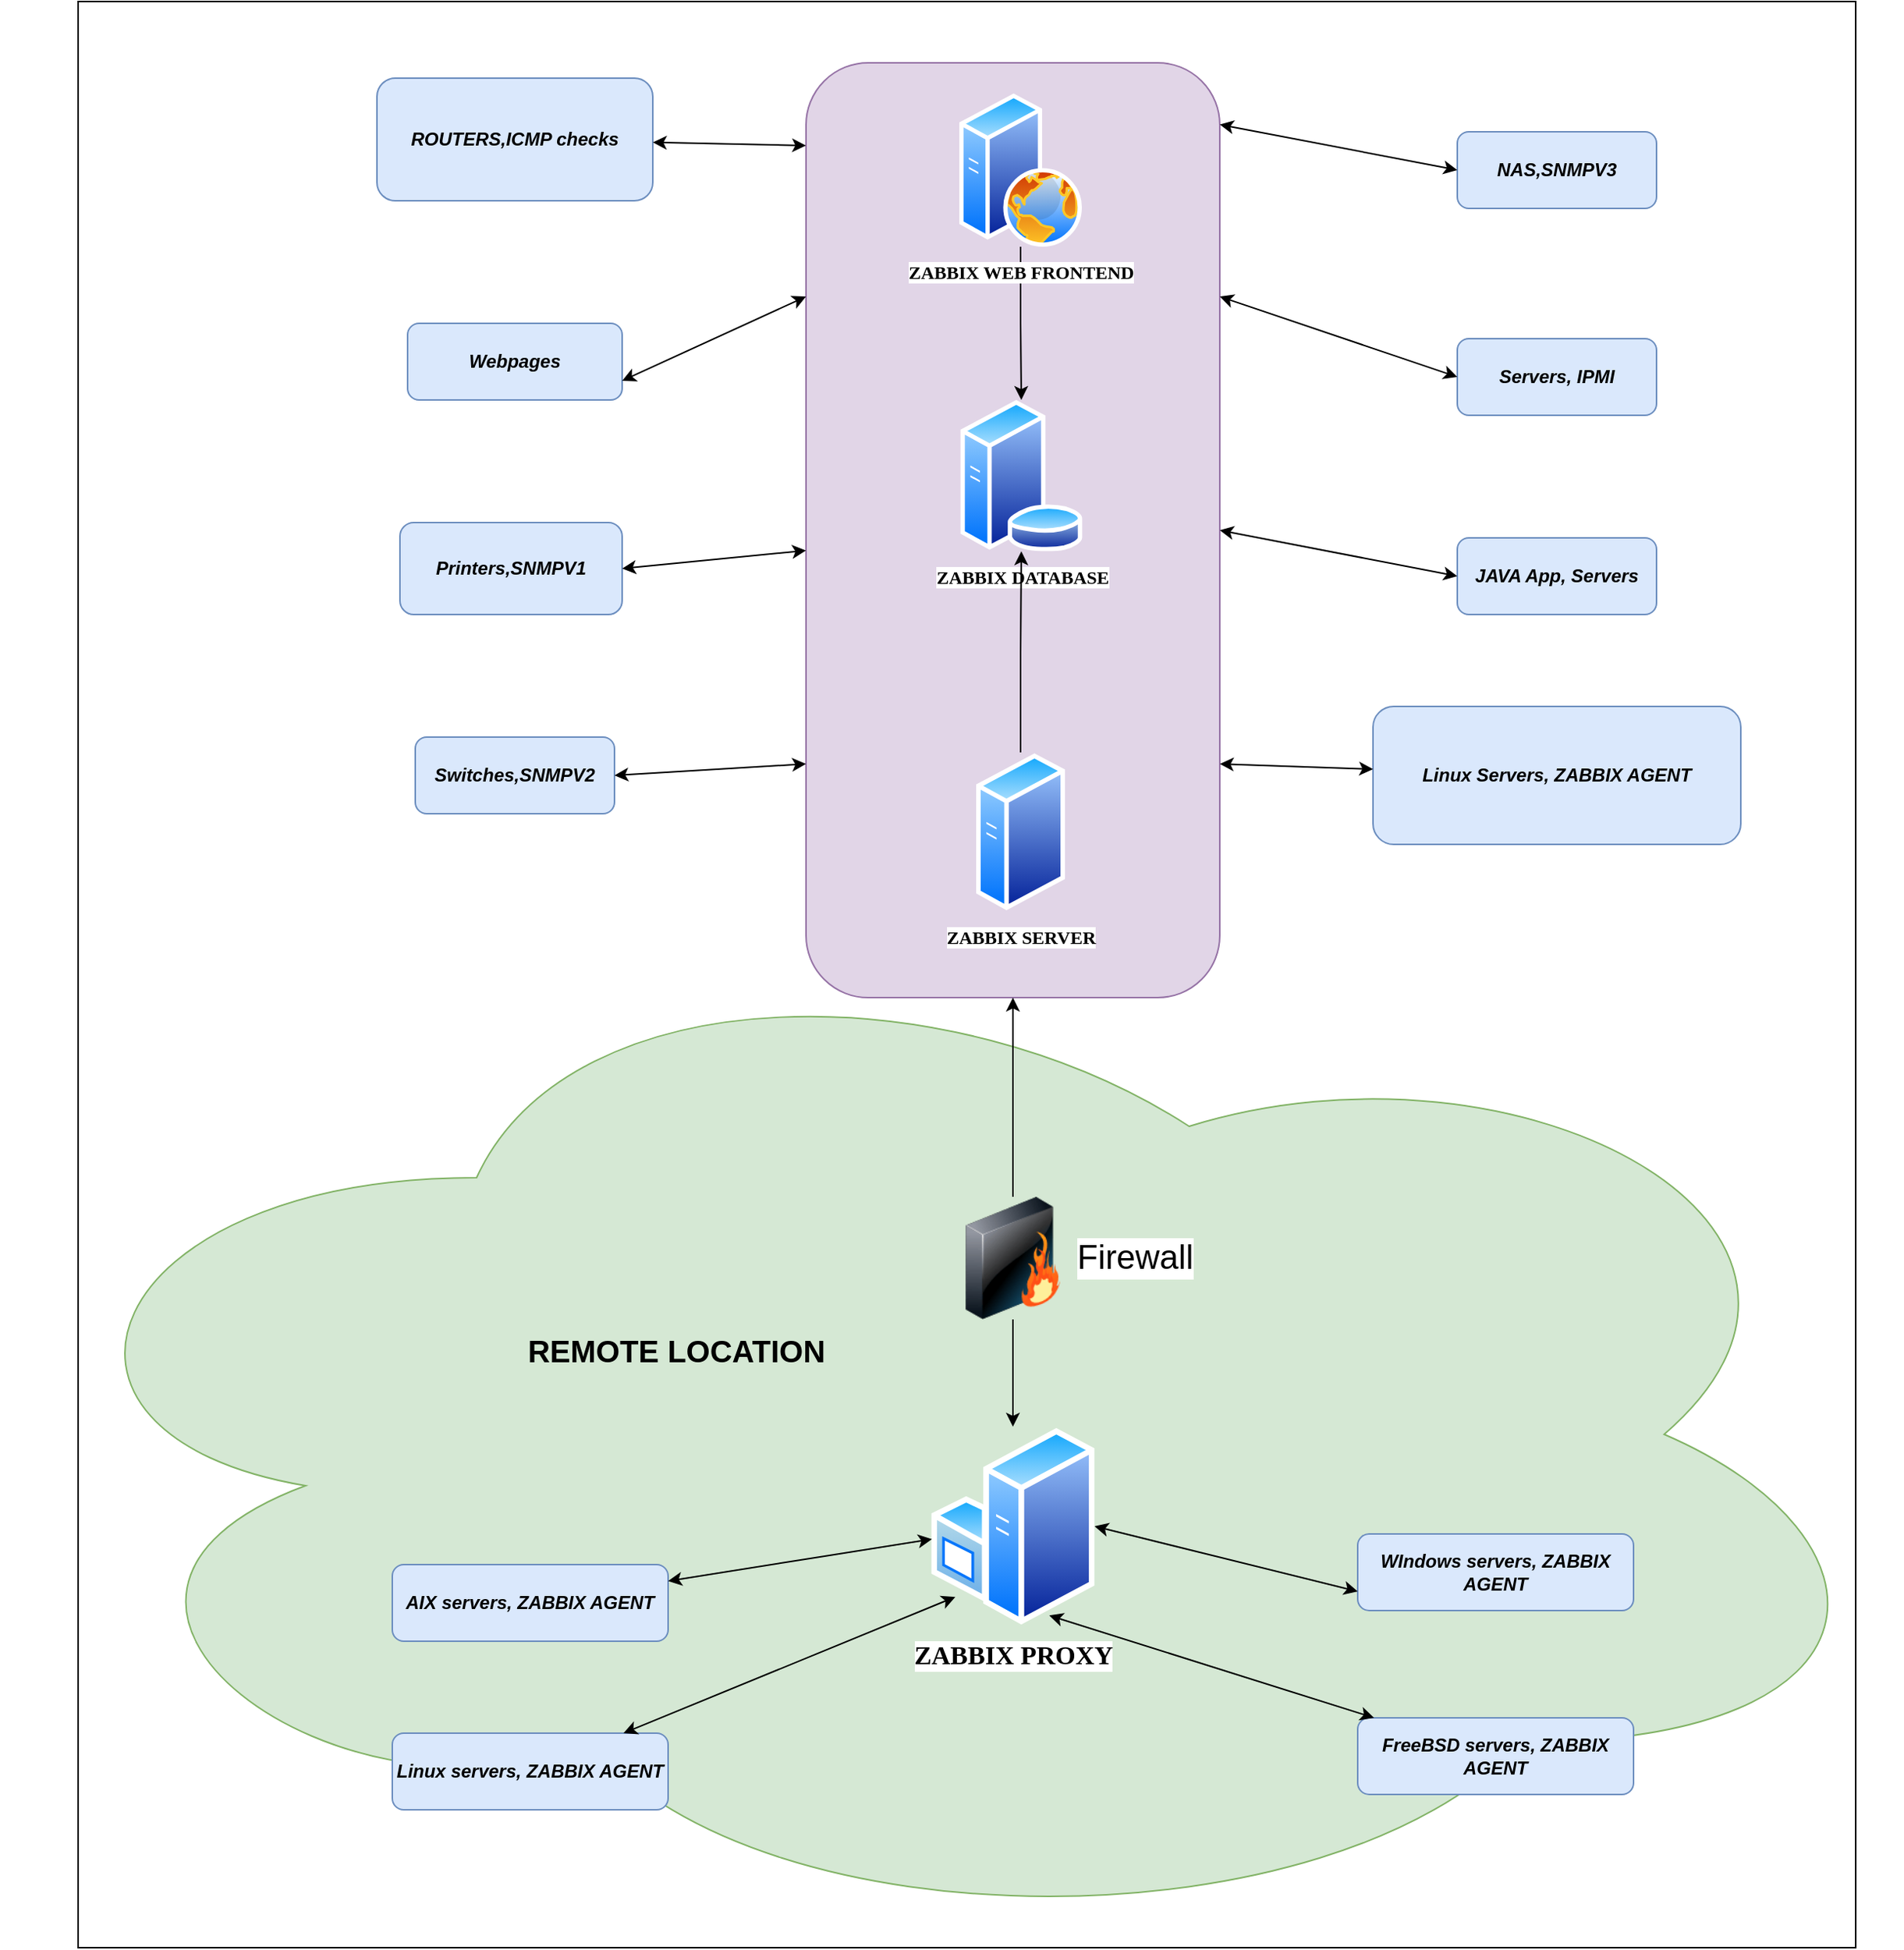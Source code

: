 <mxfile version="13.6.4" type="github">
  <diagram name="Page-1" id="55a83fd1-7818-8e21-69c5-c3457e3827bb">
    <mxGraphModel dx="2559" dy="709" grid="1" gridSize="10" guides="1" tooltips="1" connect="1" arrows="1" fold="1" page="1" pageScale="1" pageWidth="1100" pageHeight="850" background="#ffffff" math="0" shadow="0">
      <root>
        <mxCell id="0" />
        <mxCell id="1" parent="0" />
        <mxCell id="SQDe0ABxg7kSBVtk6bbi-65" value="" style="rounded=0;whiteSpace=wrap;html=1;" vertex="1" parent="1">
          <mxGeometry x="-90" y="140" width="1160" height="1270" as="geometry" />
        </mxCell>
        <mxCell id="SQDe0ABxg7kSBVtk6bbi-36" value="" style="ellipse;shape=cloud;whiteSpace=wrap;html=1;fillColor=#d5e8d4;strokeColor=#82b366;" vertex="1" parent="1">
          <mxGeometry x="-140" y="740" width="1240" height="670" as="geometry" />
        </mxCell>
        <mxCell id="SQDe0ABxg7kSBVtk6bbi-9" value="" style="rounded=1;whiteSpace=wrap;html=1;fillColor=#e1d5e7;strokeColor=#9673a6;" vertex="1" parent="1">
          <mxGeometry x="385" y="180" width="270" height="610" as="geometry" />
        </mxCell>
        <mxCell id="SQDe0ABxg7kSBVtk6bbi-33" style="edgeStyle=orthogonalEdgeStyle;rounded=0;orthogonalLoop=1;jettySize=auto;html=1;entryX=0.5;entryY=1;entryDx=0;entryDy=0;" edge="1" parent="1" source="69ecfefc5c41e42c-3" target="SQDe0ABxg7kSBVtk6bbi-9">
          <mxGeometry relative="1" as="geometry" />
        </mxCell>
        <mxCell id="SQDe0ABxg7kSBVtk6bbi-64" style="edgeStyle=orthogonalEdgeStyle;rounded=0;orthogonalLoop=1;jettySize=auto;html=1;" edge="1" parent="1" source="69ecfefc5c41e42c-3" target="SQDe0ABxg7kSBVtk6bbi-37">
          <mxGeometry relative="1" as="geometry" />
        </mxCell>
        <mxCell id="69ecfefc5c41e42c-3" value="Firewall" style="image;html=1;labelBackgroundColor=#ffffff;image=img/lib/clip_art/networking/Firewall_128x128.png;rounded=1;shadow=0;comic=0;strokeWidth=2;fontSize=22;labelPosition=right;verticalLabelPosition=middle;align=left;verticalAlign=middle;" parent="1" vertex="1">
          <mxGeometry x="480" y="920" width="80" height="80" as="geometry" />
        </mxCell>
        <mxCell id="SQDe0ABxg7kSBVtk6bbi-4" value="" style="edgeStyle=orthogonalEdgeStyle;rounded=0;orthogonalLoop=1;jettySize=auto;html=1;" edge="1" parent="1" source="SQDe0ABxg7kSBVtk6bbi-1" target="SQDe0ABxg7kSBVtk6bbi-2">
          <mxGeometry relative="1" as="geometry" />
        </mxCell>
        <mxCell id="SQDe0ABxg7kSBVtk6bbi-1" value="&lt;font face=&quot;Verdana&quot;&gt;&lt;b&gt;ZABBIX WEB FRONTEND&lt;br&gt;&lt;/b&gt;&lt;/font&gt;" style="aspect=fixed;perimeter=ellipsePerimeter;html=1;align=center;shadow=0;dashed=0;spacingTop=3;image;image=img/lib/active_directory/web_server.svg;" vertex="1" parent="1">
          <mxGeometry x="485" y="200" width="80" height="100" as="geometry" />
        </mxCell>
        <mxCell id="SQDe0ABxg7kSBVtk6bbi-2" value="&lt;b&gt;&lt;font face=&quot;Verdana&quot;&gt;ZABBIX DATABASE&lt;br&gt;&lt;/font&gt;&lt;/b&gt;" style="aspect=fixed;perimeter=ellipsePerimeter;html=1;align=center;shadow=0;dashed=0;spacingTop=3;image;image=img/lib/active_directory/database_server.svg;" vertex="1" parent="1">
          <mxGeometry x="485" y="400" width="81" height="98.78" as="geometry" />
        </mxCell>
        <mxCell id="SQDe0ABxg7kSBVtk6bbi-8" style="edgeStyle=orthogonalEdgeStyle;rounded=0;orthogonalLoop=1;jettySize=auto;html=1;" edge="1" parent="1" source="SQDe0ABxg7kSBVtk6bbi-5" target="SQDe0ABxg7kSBVtk6bbi-2">
          <mxGeometry relative="1" as="geometry" />
        </mxCell>
        <mxCell id="SQDe0ABxg7kSBVtk6bbi-5" value="&lt;font face=&quot;Verdana&quot;&gt;&lt;b&gt;ZABBIX SERVER&lt;br&gt;&lt;/b&gt;&lt;/font&gt;" style="aspect=fixed;perimeter=ellipsePerimeter;html=1;align=center;shadow=0;dashed=0;spacingTop=3;image;image=img/lib/active_directory/generic_server.svg;" vertex="1" parent="1">
          <mxGeometry x="496" y="630" width="58" height="103.57" as="geometry" />
        </mxCell>
        <mxCell id="SQDe0ABxg7kSBVtk6bbi-11" value="&lt;b&gt;&lt;i&gt;ROUTERS,ICMP checks&lt;br&gt;&lt;/i&gt;&lt;/b&gt;" style="rounded=1;whiteSpace=wrap;html=1;fillColor=#dae8fc;strokeColor=#6c8ebf;" vertex="1" parent="1">
          <mxGeometry x="105" y="190" width="180" height="80" as="geometry" />
        </mxCell>
        <mxCell id="SQDe0ABxg7kSBVtk6bbi-12" value="&lt;i&gt;&lt;b&gt;Webpages&lt;/b&gt;&lt;/i&gt;" style="rounded=1;whiteSpace=wrap;html=1;fillColor=#dae8fc;strokeColor=#6c8ebf;" vertex="1" parent="1">
          <mxGeometry x="125" y="350" width="140" height="50" as="geometry" />
        </mxCell>
        <mxCell id="SQDe0ABxg7kSBVtk6bbi-17" value="&lt;i&gt;&lt;b&gt;Printers,SNMPV1&lt;/b&gt;&lt;/i&gt;" style="rounded=1;whiteSpace=wrap;html=1;fillColor=#dae8fc;strokeColor=#6c8ebf;" vertex="1" parent="1">
          <mxGeometry x="120" y="480" width="145" height="60" as="geometry" />
        </mxCell>
        <mxCell id="SQDe0ABxg7kSBVtk6bbi-19" value="&lt;i&gt;&lt;b&gt;Switches,SNMPV2&lt;/b&gt;&lt;/i&gt;" style="rounded=1;whiteSpace=wrap;html=1;fillColor=#dae8fc;strokeColor=#6c8ebf;" vertex="1" parent="1">
          <mxGeometry x="130" y="620" width="130" height="50" as="geometry" />
        </mxCell>
        <mxCell id="SQDe0ABxg7kSBVtk6bbi-20" value="&lt;i&gt;&lt;b&gt;NAS,SNMPV3&lt;/b&gt;&lt;/i&gt;" style="rounded=1;whiteSpace=wrap;html=1;fillColor=#dae8fc;strokeColor=#6c8ebf;" vertex="1" parent="1">
          <mxGeometry x="810" y="225" width="130" height="50" as="geometry" />
        </mxCell>
        <mxCell id="SQDe0ABxg7kSBVtk6bbi-21" value="&lt;i&gt;&lt;b&gt;Servers, IPMI&lt;br&gt;&lt;/b&gt;&lt;/i&gt;" style="rounded=1;whiteSpace=wrap;html=1;fillColor=#dae8fc;strokeColor=#6c8ebf;" vertex="1" parent="1">
          <mxGeometry x="810" y="360" width="130" height="50" as="geometry" />
        </mxCell>
        <mxCell id="SQDe0ABxg7kSBVtk6bbi-22" value="&lt;i&gt;&lt;b&gt;JAVA App, Servers&lt;br&gt;&lt;/b&gt;&lt;/i&gt;" style="rounded=1;whiteSpace=wrap;html=1;fillColor=#dae8fc;strokeColor=#6c8ebf;" vertex="1" parent="1">
          <mxGeometry x="810" y="490" width="130" height="50" as="geometry" />
        </mxCell>
        <mxCell id="SQDe0ABxg7kSBVtk6bbi-23" value="&lt;i&gt;&lt;b&gt;Linux Servers, ZABBIX AGENT&lt;br&gt;&lt;/b&gt;&lt;/i&gt;" style="rounded=1;whiteSpace=wrap;html=1;fillColor=#dae8fc;strokeColor=#6c8ebf;" vertex="1" parent="1">
          <mxGeometry x="755" y="600" width="240" height="90" as="geometry" />
        </mxCell>
        <mxCell id="SQDe0ABxg7kSBVtk6bbi-37" value="&lt;font style=&quot;font-size: 17px&quot; face=&quot;Verdana&quot;&gt;&lt;b&gt;ZABBIX PROXY&lt;br&gt;&lt;/b&gt;&lt;/font&gt;" style="aspect=fixed;perimeter=ellipsePerimeter;html=1;align=center;shadow=0;dashed=0;spacingTop=3;image;image=img/lib/active_directory/windows_server.svg;" vertex="1" parent="1">
          <mxGeometry x="466.7" y="1070" width="106.6" height="130" as="geometry" />
        </mxCell>
        <mxCell id="SQDe0ABxg7kSBVtk6bbi-38" value="&lt;font style=&quot;font-size: 20px&quot;&gt;&lt;b&gt;REMOTE LOCATION&lt;br&gt;&lt;/b&gt;&lt;/font&gt;" style="text;html=1;align=center;verticalAlign=middle;resizable=0;points=[];autosize=1;" vertex="1" parent="1">
          <mxGeometry x="195" y="1010" width="210" height="20" as="geometry" />
        </mxCell>
        <mxCell id="SQDe0ABxg7kSBVtk6bbi-39" value="&lt;i&gt;&lt;b&gt;AIX servers, ZABBIX AGENT&lt;br&gt;&lt;/b&gt;&lt;/i&gt;" style="rounded=1;whiteSpace=wrap;html=1;fillColor=#dae8fc;strokeColor=#6c8ebf;" vertex="1" parent="1">
          <mxGeometry x="115" y="1160" width="180" height="50" as="geometry" />
        </mxCell>
        <mxCell id="SQDe0ABxg7kSBVtk6bbi-40" value="&lt;i&gt;&lt;b&gt;Linux servers, ZABBIX AGENT&lt;/b&gt;&lt;/i&gt;" style="rounded=1;whiteSpace=wrap;html=1;fillColor=#dae8fc;strokeColor=#6c8ebf;" vertex="1" parent="1">
          <mxGeometry x="115" y="1270" width="180" height="50" as="geometry" />
        </mxCell>
        <mxCell id="SQDe0ABxg7kSBVtk6bbi-41" value="&lt;i&gt;&lt;b&gt;FreeBSD servers, ZABBIX AGENT&lt;/b&gt;&lt;/i&gt;" style="rounded=1;whiteSpace=wrap;html=1;fillColor=#dae8fc;strokeColor=#6c8ebf;" vertex="1" parent="1">
          <mxGeometry x="745" y="1260" width="180" height="50" as="geometry" />
        </mxCell>
        <mxCell id="SQDe0ABxg7kSBVtk6bbi-42" value="&lt;i&gt;&lt;b&gt;WIndows&lt;/b&gt;&lt;b&gt; servers, ZABBIX AGENT&lt;/b&gt;&lt;/i&gt;" style="rounded=1;whiteSpace=wrap;html=1;fillColor=#dae8fc;strokeColor=#6c8ebf;" vertex="1" parent="1">
          <mxGeometry x="745" y="1140" width="180" height="50" as="geometry" />
        </mxCell>
        <mxCell id="SQDe0ABxg7kSBVtk6bbi-45" value="" style="endArrow=classic;startArrow=classic;html=1;" edge="1" parent="1" source="SQDe0ABxg7kSBVtk6bbi-39" target="SQDe0ABxg7kSBVtk6bbi-37">
          <mxGeometry width="50" height="50" relative="1" as="geometry">
            <mxPoint x="535" y="1190" as="sourcePoint" />
            <mxPoint x="585" y="1140" as="targetPoint" />
          </mxGeometry>
        </mxCell>
        <mxCell id="SQDe0ABxg7kSBVtk6bbi-47" value="" style="endArrow=classic;startArrow=classic;html=1;entryX=0;entryY=1;entryDx=0;entryDy=0;" edge="1" parent="1" source="SQDe0ABxg7kSBVtk6bbi-40" target="SQDe0ABxg7kSBVtk6bbi-37">
          <mxGeometry width="50" height="50" relative="1" as="geometry">
            <mxPoint x="305" y="1180.721" as="sourcePoint" />
            <mxPoint x="477.148" y="1153.408" as="targetPoint" />
          </mxGeometry>
        </mxCell>
        <mxCell id="SQDe0ABxg7kSBVtk6bbi-48" value="" style="endArrow=classic;startArrow=classic;html=1;entryX=0.75;entryY=1;entryDx=0;entryDy=0;" edge="1" parent="1" source="SQDe0ABxg7kSBVtk6bbi-41" target="SQDe0ABxg7kSBVtk6bbi-37">
          <mxGeometry width="50" height="50" relative="1" as="geometry">
            <mxPoint x="365.168" y="1270" as="sourcePoint" />
            <mxPoint x="492.26" y="1190.9" as="targetPoint" />
          </mxGeometry>
        </mxCell>
        <mxCell id="SQDe0ABxg7kSBVtk6bbi-49" value="" style="endArrow=classic;startArrow=classic;html=1;entryX=1;entryY=0.5;entryDx=0;entryDy=0;exitX=0;exitY=0.75;exitDx=0;exitDy=0;" edge="1" parent="1" source="SQDe0ABxg7kSBVtk6bbi-42" target="SQDe0ABxg7kSBVtk6bbi-37">
          <mxGeometry width="50" height="50" relative="1" as="geometry">
            <mxPoint x="641.796" y="1270" as="sourcePoint" />
            <mxPoint x="553.368" y="1203.42" as="targetPoint" />
          </mxGeometry>
        </mxCell>
        <mxCell id="SQDe0ABxg7kSBVtk6bbi-50" value="" style="endArrow=classic;startArrow=classic;html=1;exitX=1;exitY=0.75;exitDx=0;exitDy=0;" edge="1" parent="1" source="SQDe0ABxg7kSBVtk6bbi-9" target="SQDe0ABxg7kSBVtk6bbi-23">
          <mxGeometry width="50" height="50" relative="1" as="geometry">
            <mxPoint x="755" y="1187.5" as="sourcePoint" />
            <mxPoint x="583.3" y="1145" as="targetPoint" />
          </mxGeometry>
        </mxCell>
        <mxCell id="SQDe0ABxg7kSBVtk6bbi-54" value="" style="endArrow=classic;startArrow=classic;html=1;exitX=1;exitY=0.5;exitDx=0;exitDy=0;entryX=0;entryY=0.5;entryDx=0;entryDy=0;" edge="1" parent="1" source="SQDe0ABxg7kSBVtk6bbi-9" target="SQDe0ABxg7kSBVtk6bbi-22">
          <mxGeometry width="50" height="50" relative="1" as="geometry">
            <mxPoint x="665" y="647.5" as="sourcePoint" />
            <mxPoint x="765" y="650.909" as="targetPoint" />
          </mxGeometry>
        </mxCell>
        <mxCell id="SQDe0ABxg7kSBVtk6bbi-55" value="" style="endArrow=classic;startArrow=classic;html=1;exitX=1;exitY=0.25;exitDx=0;exitDy=0;entryX=0;entryY=0.5;entryDx=0;entryDy=0;" edge="1" parent="1" source="SQDe0ABxg7kSBVtk6bbi-9" target="SQDe0ABxg7kSBVtk6bbi-21">
          <mxGeometry width="50" height="50" relative="1" as="geometry">
            <mxPoint x="665" y="495" as="sourcePoint" />
            <mxPoint x="820" y="525" as="targetPoint" />
          </mxGeometry>
        </mxCell>
        <mxCell id="SQDe0ABxg7kSBVtk6bbi-56" value="" style="endArrow=classic;startArrow=classic;html=1;exitX=1;exitY=0.066;exitDx=0;exitDy=0;entryX=0;entryY=0.5;entryDx=0;entryDy=0;exitPerimeter=0;" edge="1" parent="1" source="SQDe0ABxg7kSBVtk6bbi-9" target="SQDe0ABxg7kSBVtk6bbi-20">
          <mxGeometry width="50" height="50" relative="1" as="geometry">
            <mxPoint x="665" y="342.5" as="sourcePoint" />
            <mxPoint x="820" y="395" as="targetPoint" />
          </mxGeometry>
        </mxCell>
        <mxCell id="SQDe0ABxg7kSBVtk6bbi-58" value="" style="endArrow=classic;startArrow=classic;html=1;" edge="1" parent="1" source="SQDe0ABxg7kSBVtk6bbi-11">
          <mxGeometry width="50" height="50" relative="1" as="geometry">
            <mxPoint x="665" y="230.26" as="sourcePoint" />
            <mxPoint x="385" y="234" as="targetPoint" />
          </mxGeometry>
        </mxCell>
        <mxCell id="SQDe0ABxg7kSBVtk6bbi-60" value="" style="endArrow=classic;startArrow=classic;html=1;exitX=1;exitY=0.75;exitDx=0;exitDy=0;entryX=0;entryY=0.25;entryDx=0;entryDy=0;" edge="1" parent="1" source="SQDe0ABxg7kSBVtk6bbi-12" target="SQDe0ABxg7kSBVtk6bbi-9">
          <mxGeometry width="50" height="50" relative="1" as="geometry">
            <mxPoint x="295" y="241.895" as="sourcePoint" />
            <mxPoint x="395" y="244.0" as="targetPoint" />
          </mxGeometry>
        </mxCell>
        <mxCell id="SQDe0ABxg7kSBVtk6bbi-61" value="" style="endArrow=classic;startArrow=classic;html=1;exitX=1;exitY=0.5;exitDx=0;exitDy=0;" edge="1" parent="1" source="SQDe0ABxg7kSBVtk6bbi-17" target="SQDe0ABxg7kSBVtk6bbi-9">
          <mxGeometry width="50" height="50" relative="1" as="geometry">
            <mxPoint x="275" y="397.5" as="sourcePoint" />
            <mxPoint x="395" y="342.5" as="targetPoint" />
          </mxGeometry>
        </mxCell>
        <mxCell id="SQDe0ABxg7kSBVtk6bbi-63" value="" style="endArrow=classic;startArrow=classic;html=1;exitX=1;exitY=0.5;exitDx=0;exitDy=0;entryX=0;entryY=0.75;entryDx=0;entryDy=0;" edge="1" parent="1" source="SQDe0ABxg7kSBVtk6bbi-19" target="SQDe0ABxg7kSBVtk6bbi-9">
          <mxGeometry width="50" height="50" relative="1" as="geometry">
            <mxPoint x="275" y="520" as="sourcePoint" />
            <mxPoint x="395" y="508.235" as="targetPoint" />
          </mxGeometry>
        </mxCell>
      </root>
    </mxGraphModel>
  </diagram>
</mxfile>
